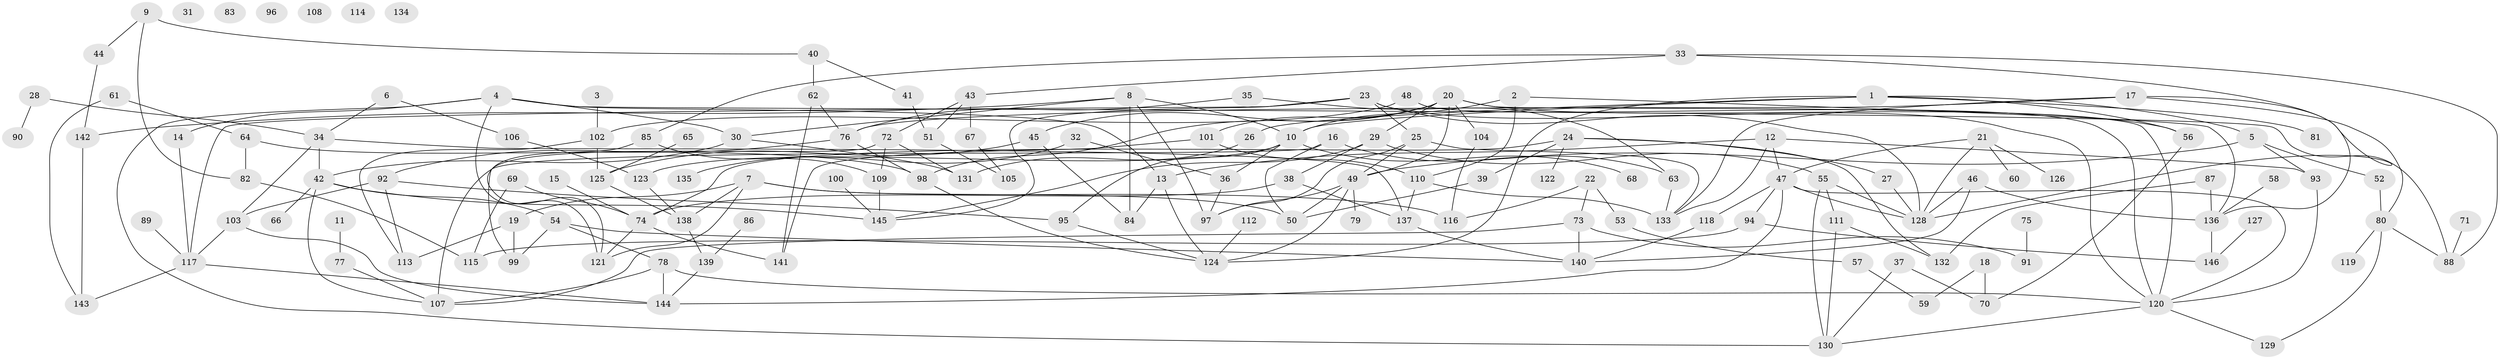 // Generated by graph-tools (version 1.1) at 2025/49/03/09/25 03:49:12]
// undirected, 146 vertices, 224 edges
graph export_dot {
graph [start="1"]
  node [color=gray90,style=filled];
  1;
  2;
  3;
  4;
  5;
  6;
  7;
  8;
  9;
  10;
  11;
  12;
  13;
  14;
  15;
  16;
  17;
  18;
  19;
  20;
  21;
  22;
  23;
  24;
  25;
  26;
  27;
  28;
  29;
  30;
  31;
  32;
  33;
  34;
  35;
  36;
  37;
  38;
  39;
  40;
  41;
  42;
  43;
  44;
  45;
  46;
  47;
  48;
  49;
  50;
  51;
  52;
  53;
  54;
  55;
  56;
  57;
  58;
  59;
  60;
  61;
  62;
  63;
  64;
  65;
  66;
  67;
  68;
  69;
  70;
  71;
  72;
  73;
  74;
  75;
  76;
  77;
  78;
  79;
  80;
  81;
  82;
  83;
  84;
  85;
  86;
  87;
  88;
  89;
  90;
  91;
  92;
  93;
  94;
  95;
  96;
  97;
  98;
  99;
  100;
  101;
  102;
  103;
  104;
  105;
  106;
  107;
  108;
  109;
  110;
  111;
  112;
  113;
  114;
  115;
  116;
  117;
  118;
  119;
  120;
  121;
  122;
  123;
  124;
  125;
  126;
  127;
  128;
  129;
  130;
  131;
  132;
  133;
  134;
  135;
  136;
  137;
  138;
  139;
  140;
  141;
  142;
  143;
  144;
  145;
  146;
  1 -- 5;
  1 -- 10;
  1 -- 26;
  1 -- 56;
  1 -- 81;
  1 -- 124;
  2 -- 10;
  2 -- 110;
  2 -- 136;
  3 -- 102;
  4 -- 13;
  4 -- 14;
  4 -- 30;
  4 -- 88;
  4 -- 121;
  4 -- 130;
  5 -- 49;
  5 -- 52;
  5 -- 93;
  6 -- 34;
  6 -- 106;
  7 -- 19;
  7 -- 50;
  7 -- 116;
  7 -- 121;
  7 -- 138;
  8 -- 10;
  8 -- 30;
  8 -- 84;
  8 -- 97;
  8 -- 142;
  9 -- 40;
  9 -- 44;
  9 -- 82;
  10 -- 36;
  10 -- 68;
  10 -- 95;
  10 -- 123;
  11 -- 77;
  12 -- 13;
  12 -- 47;
  12 -- 93;
  12 -- 133;
  13 -- 84;
  13 -- 124;
  14 -- 117;
  15 -- 74;
  16 -- 50;
  16 -- 63;
  16 -- 107;
  17 -- 76;
  17 -- 80;
  17 -- 133;
  17 -- 136;
  18 -- 59;
  18 -- 70;
  19 -- 99;
  19 -- 113;
  20 -- 29;
  20 -- 45;
  20 -- 49;
  20 -- 56;
  20 -- 98;
  20 -- 101;
  20 -- 104;
  20 -- 120;
  21 -- 47;
  21 -- 60;
  21 -- 126;
  21 -- 128;
  22 -- 53;
  22 -- 73;
  22 -- 116;
  23 -- 25;
  23 -- 117;
  23 -- 120;
  23 -- 128;
  23 -- 145;
  24 -- 27;
  24 -- 39;
  24 -- 74;
  24 -- 122;
  24 -- 132;
  25 -- 49;
  25 -- 97;
  25 -- 133;
  26 -- 131;
  27 -- 128;
  28 -- 34;
  28 -- 90;
  29 -- 38;
  29 -- 55;
  29 -- 145;
  30 -- 42;
  30 -- 131;
  32 -- 36;
  32 -- 135;
  33 -- 43;
  33 -- 85;
  33 -- 88;
  33 -- 128;
  34 -- 42;
  34 -- 103;
  34 -- 137;
  35 -- 63;
  35 -- 76;
  36 -- 97;
  37 -- 70;
  37 -- 130;
  38 -- 74;
  38 -- 137;
  39 -- 50;
  40 -- 41;
  40 -- 62;
  41 -- 51;
  42 -- 54;
  42 -- 66;
  42 -- 107;
  42 -- 145;
  43 -- 51;
  43 -- 67;
  43 -- 72;
  44 -- 142;
  45 -- 84;
  45 -- 125;
  46 -- 128;
  46 -- 136;
  46 -- 140;
  47 -- 94;
  47 -- 118;
  47 -- 120;
  47 -- 128;
  47 -- 144;
  48 -- 102;
  48 -- 120;
  49 -- 50;
  49 -- 79;
  49 -- 97;
  49 -- 124;
  51 -- 105;
  52 -- 80;
  53 -- 57;
  54 -- 78;
  54 -- 99;
  54 -- 140;
  55 -- 111;
  55 -- 128;
  55 -- 130;
  56 -- 70;
  57 -- 59;
  58 -- 136;
  61 -- 64;
  61 -- 143;
  62 -- 76;
  62 -- 141;
  63 -- 133;
  64 -- 82;
  64 -- 98;
  65 -- 125;
  67 -- 105;
  69 -- 74;
  69 -- 115;
  71 -- 88;
  72 -- 99;
  72 -- 109;
  72 -- 131;
  73 -- 91;
  73 -- 107;
  73 -- 140;
  74 -- 121;
  74 -- 141;
  75 -- 91;
  76 -- 92;
  76 -- 98;
  77 -- 107;
  78 -- 107;
  78 -- 120;
  78 -- 144;
  80 -- 88;
  80 -- 119;
  80 -- 129;
  82 -- 115;
  85 -- 109;
  85 -- 121;
  86 -- 139;
  87 -- 132;
  87 -- 136;
  89 -- 117;
  92 -- 95;
  92 -- 103;
  92 -- 113;
  93 -- 120;
  94 -- 115;
  94 -- 146;
  95 -- 124;
  98 -- 124;
  100 -- 145;
  101 -- 110;
  101 -- 141;
  102 -- 113;
  102 -- 125;
  103 -- 117;
  103 -- 144;
  104 -- 116;
  106 -- 123;
  109 -- 145;
  110 -- 133;
  110 -- 137;
  111 -- 130;
  111 -- 132;
  112 -- 124;
  117 -- 143;
  117 -- 144;
  118 -- 140;
  120 -- 129;
  120 -- 130;
  123 -- 138;
  125 -- 138;
  127 -- 146;
  136 -- 146;
  137 -- 140;
  138 -- 139;
  139 -- 144;
  142 -- 143;
}
